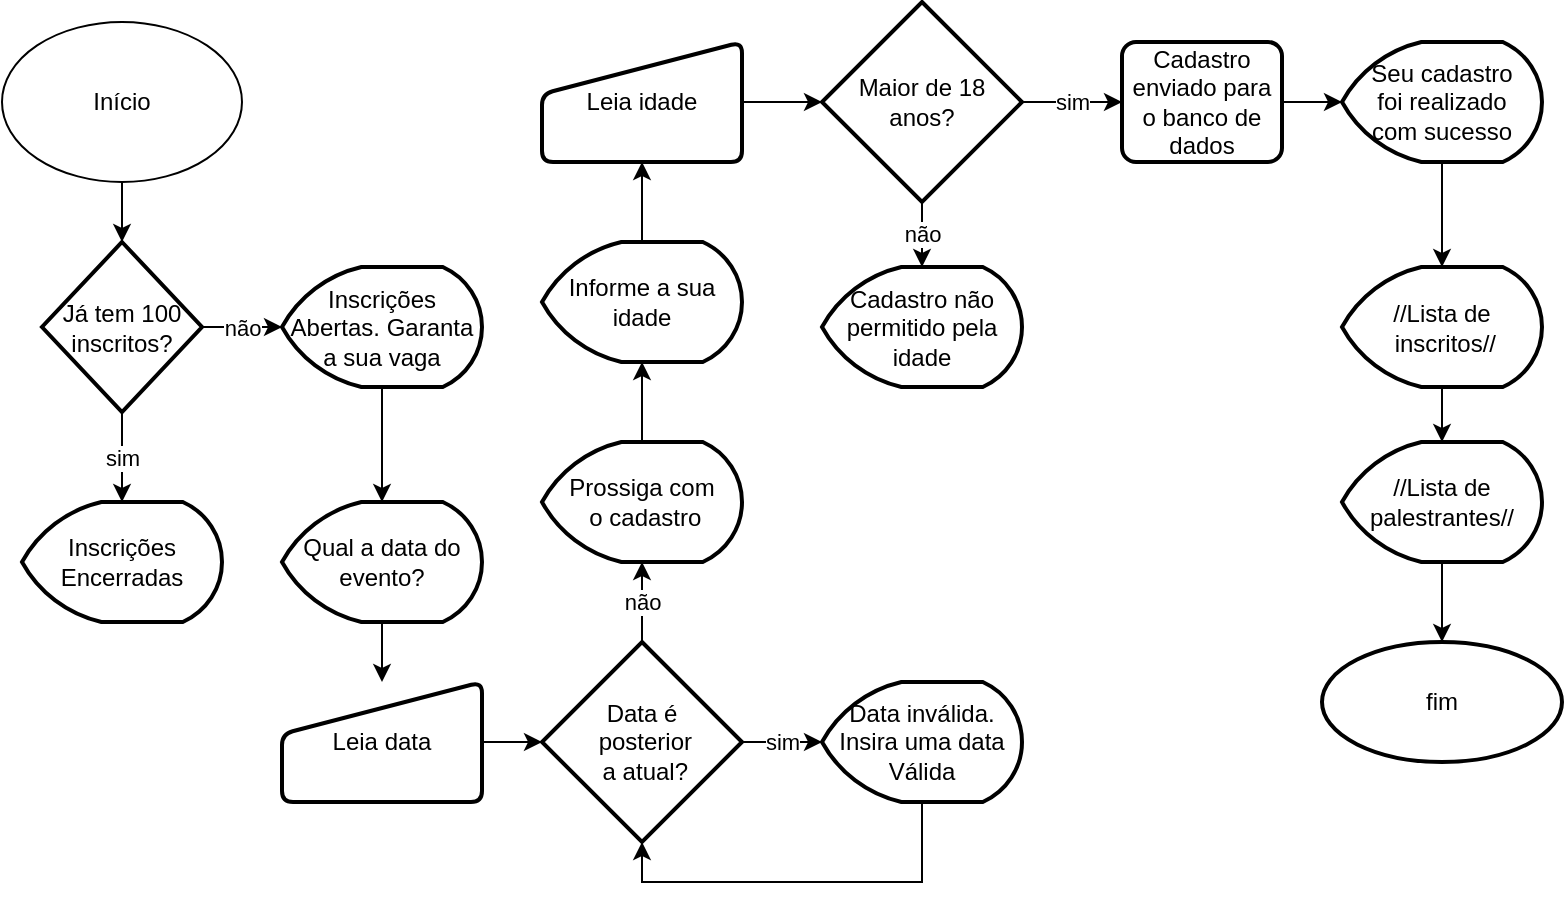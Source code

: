 <mxfile version="15.9.1" type="github"><diagram id="nUZ-QTF938J2A51LBIYn" name="Page-1"><mxGraphModel dx="868" dy="474" grid="1" gridSize="10" guides="1" tooltips="1" connect="1" arrows="1" fold="1" page="1" pageScale="1" pageWidth="827" pageHeight="1169" background="none" math="0" shadow="0"><root><mxCell id="0"/><mxCell id="1" parent="0"/><mxCell id="Nwm-Vx5YWuyG7Ysf3GfF-9" value="" style="edgeStyle=orthogonalEdgeStyle;rounded=0;orthogonalLoop=1;jettySize=auto;html=1;" edge="1" parent="1" source="Nwm-Vx5YWuyG7Ysf3GfF-1"><mxGeometry relative="1" as="geometry"><mxPoint x="70" y="130" as="targetPoint"/></mxGeometry></mxCell><mxCell id="Nwm-Vx5YWuyG7Ysf3GfF-1" value="Início" style="ellipse;whiteSpace=wrap;html=1;" vertex="1" parent="1"><mxGeometry x="10" y="20" width="120" height="80" as="geometry"/></mxCell><mxCell id="Nwm-Vx5YWuyG7Ysf3GfF-28" value="não" style="edgeStyle=orthogonalEdgeStyle;rounded=0;orthogonalLoop=1;jettySize=auto;html=1;" edge="1" parent="1" source="Nwm-Vx5YWuyG7Ysf3GfF-23" target="Nwm-Vx5YWuyG7Ysf3GfF-27"><mxGeometry relative="1" as="geometry"/></mxCell><mxCell id="Nwm-Vx5YWuyG7Ysf3GfF-30" value="sim" style="edgeStyle=orthogonalEdgeStyle;rounded=0;orthogonalLoop=1;jettySize=auto;html=1;" edge="1" parent="1" source="Nwm-Vx5YWuyG7Ysf3GfF-23" target="Nwm-Vx5YWuyG7Ysf3GfF-29"><mxGeometry relative="1" as="geometry"/></mxCell><mxCell id="Nwm-Vx5YWuyG7Ysf3GfF-23" value="Já tem 100 inscritos?" style="strokeWidth=2;html=1;shape=mxgraph.flowchart.decision;whiteSpace=wrap;" vertex="1" parent="1"><mxGeometry x="30" y="130" width="80" height="85" as="geometry"/></mxCell><mxCell id="Nwm-Vx5YWuyG7Ysf3GfF-32" value="" style="edgeStyle=orthogonalEdgeStyle;rounded=0;orthogonalLoop=1;jettySize=auto;html=1;" edge="1" parent="1" source="Nwm-Vx5YWuyG7Ysf3GfF-27" target="Nwm-Vx5YWuyG7Ysf3GfF-31"><mxGeometry relative="1" as="geometry"/></mxCell><mxCell id="Nwm-Vx5YWuyG7Ysf3GfF-27" value="Inscrições Abertas. Garanta a sua vaga" style="strokeWidth=2;html=1;shape=mxgraph.flowchart.display;whiteSpace=wrap;" vertex="1" parent="1"><mxGeometry x="150" y="142.5" width="100" height="60" as="geometry"/></mxCell><mxCell id="Nwm-Vx5YWuyG7Ysf3GfF-29" value="Inscrições Encerradas" style="strokeWidth=2;html=1;shape=mxgraph.flowchart.display;whiteSpace=wrap;" vertex="1" parent="1"><mxGeometry x="20" y="260" width="100" height="60" as="geometry"/></mxCell><mxCell id="Nwm-Vx5YWuyG7Ysf3GfF-34" value="" style="edgeStyle=orthogonalEdgeStyle;rounded=0;orthogonalLoop=1;jettySize=auto;html=1;" edge="1" parent="1" source="Nwm-Vx5YWuyG7Ysf3GfF-31" target="Nwm-Vx5YWuyG7Ysf3GfF-33"><mxGeometry relative="1" as="geometry"/></mxCell><mxCell id="Nwm-Vx5YWuyG7Ysf3GfF-31" value="Qual a data do evento?" style="strokeWidth=2;html=1;shape=mxgraph.flowchart.display;whiteSpace=wrap;" vertex="1" parent="1"><mxGeometry x="150" y="260" width="100" height="60" as="geometry"/></mxCell><mxCell id="Nwm-Vx5YWuyG7Ysf3GfF-36" value="" style="edgeStyle=orthogonalEdgeStyle;rounded=0;orthogonalLoop=1;jettySize=auto;html=1;" edge="1" parent="1" source="Nwm-Vx5YWuyG7Ysf3GfF-33" target="Nwm-Vx5YWuyG7Ysf3GfF-35"><mxGeometry relative="1" as="geometry"/></mxCell><mxCell id="Nwm-Vx5YWuyG7Ysf3GfF-33" value="Leia data" style="html=1;strokeWidth=2;shape=manualInput;whiteSpace=wrap;rounded=1;size=26;arcSize=11;" vertex="1" parent="1"><mxGeometry x="150" y="350" width="100" height="60" as="geometry"/></mxCell><mxCell id="Nwm-Vx5YWuyG7Ysf3GfF-38" value="sim" style="edgeStyle=orthogonalEdgeStyle;rounded=0;orthogonalLoop=1;jettySize=auto;html=1;" edge="1" parent="1" source="Nwm-Vx5YWuyG7Ysf3GfF-35" target="Nwm-Vx5YWuyG7Ysf3GfF-37"><mxGeometry relative="1" as="geometry"/></mxCell><mxCell id="Nwm-Vx5YWuyG7Ysf3GfF-42" value="não" style="edgeStyle=orthogonalEdgeStyle;rounded=0;orthogonalLoop=1;jettySize=auto;html=1;" edge="1" parent="1" source="Nwm-Vx5YWuyG7Ysf3GfF-35" target="Nwm-Vx5YWuyG7Ysf3GfF-41"><mxGeometry relative="1" as="geometry"/></mxCell><mxCell id="Nwm-Vx5YWuyG7Ysf3GfF-35" value="Data é&lt;br&gt;&amp;nbsp;posterior&lt;br&gt;&amp;nbsp;a atual?" style="strokeWidth=2;html=1;shape=mxgraph.flowchart.decision;whiteSpace=wrap;" vertex="1" parent="1"><mxGeometry x="280" y="330" width="100" height="100" as="geometry"/></mxCell><mxCell id="Nwm-Vx5YWuyG7Ysf3GfF-40" value="" style="edgeStyle=orthogonalEdgeStyle;rounded=0;orthogonalLoop=1;jettySize=auto;html=1;entryX=0.5;entryY=1;entryDx=0;entryDy=0;entryPerimeter=0;" edge="1" parent="1" source="Nwm-Vx5YWuyG7Ysf3GfF-37" target="Nwm-Vx5YWuyG7Ysf3GfF-35"><mxGeometry relative="1" as="geometry"><mxPoint x="470" y="460" as="targetPoint"/><Array as="points"><mxPoint x="470" y="450"/><mxPoint x="330" y="450"/></Array></mxGeometry></mxCell><mxCell id="Nwm-Vx5YWuyG7Ysf3GfF-37" value="Data inválida.&lt;br&gt;Insira uma data Válida" style="strokeWidth=2;html=1;shape=mxgraph.flowchart.display;whiteSpace=wrap;" vertex="1" parent="1"><mxGeometry x="420" y="350" width="100" height="60" as="geometry"/></mxCell><mxCell id="Nwm-Vx5YWuyG7Ysf3GfF-44" value="" style="edgeStyle=orthogonalEdgeStyle;rounded=0;orthogonalLoop=1;jettySize=auto;html=1;" edge="1" parent="1" source="Nwm-Vx5YWuyG7Ysf3GfF-41" target="Nwm-Vx5YWuyG7Ysf3GfF-43"><mxGeometry relative="1" as="geometry"/></mxCell><mxCell id="Nwm-Vx5YWuyG7Ysf3GfF-41" value="Prossiga com&lt;br&gt;&amp;nbsp;o cadastro" style="strokeWidth=2;html=1;shape=mxgraph.flowchart.display;whiteSpace=wrap;" vertex="1" parent="1"><mxGeometry x="280" y="230" width="100" height="60" as="geometry"/></mxCell><mxCell id="Nwm-Vx5YWuyG7Ysf3GfF-46" value="" style="edgeStyle=orthogonalEdgeStyle;rounded=0;orthogonalLoop=1;jettySize=auto;html=1;" edge="1" parent="1" source="Nwm-Vx5YWuyG7Ysf3GfF-43" target="Nwm-Vx5YWuyG7Ysf3GfF-45"><mxGeometry relative="1" as="geometry"/></mxCell><mxCell id="Nwm-Vx5YWuyG7Ysf3GfF-43" value="Informe a sua idade" style="strokeWidth=2;html=1;shape=mxgraph.flowchart.display;whiteSpace=wrap;" vertex="1" parent="1"><mxGeometry x="280" y="130" width="100" height="60" as="geometry"/></mxCell><mxCell id="Nwm-Vx5YWuyG7Ysf3GfF-48" value="" style="edgeStyle=orthogonalEdgeStyle;rounded=0;orthogonalLoop=1;jettySize=auto;html=1;" edge="1" parent="1" source="Nwm-Vx5YWuyG7Ysf3GfF-45" target="Nwm-Vx5YWuyG7Ysf3GfF-47"><mxGeometry relative="1" as="geometry"/></mxCell><mxCell id="Nwm-Vx5YWuyG7Ysf3GfF-45" value="Leia idade" style="html=1;strokeWidth=2;shape=manualInput;whiteSpace=wrap;rounded=1;size=26;arcSize=11;" vertex="1" parent="1"><mxGeometry x="280" y="30" width="100" height="60" as="geometry"/></mxCell><mxCell id="Nwm-Vx5YWuyG7Ysf3GfF-50" value="não" style="edgeStyle=orthogonalEdgeStyle;rounded=0;orthogonalLoop=1;jettySize=auto;html=1;" edge="1" parent="1" source="Nwm-Vx5YWuyG7Ysf3GfF-47" target="Nwm-Vx5YWuyG7Ysf3GfF-49"><mxGeometry relative="1" as="geometry"/></mxCell><mxCell id="Nwm-Vx5YWuyG7Ysf3GfF-60" value="sim" style="edgeStyle=orthogonalEdgeStyle;rounded=0;orthogonalLoop=1;jettySize=auto;html=1;" edge="1" parent="1" source="Nwm-Vx5YWuyG7Ysf3GfF-47" target="Nwm-Vx5YWuyG7Ysf3GfF-59"><mxGeometry relative="1" as="geometry"><Array as="points"><mxPoint x="530" y="60"/><mxPoint x="530" y="60"/></Array></mxGeometry></mxCell><mxCell id="Nwm-Vx5YWuyG7Ysf3GfF-47" value="Maior de 18 anos?" style="strokeWidth=2;html=1;shape=mxgraph.flowchart.decision;whiteSpace=wrap;" vertex="1" parent="1"><mxGeometry x="420" y="10" width="100" height="100" as="geometry"/></mxCell><mxCell id="Nwm-Vx5YWuyG7Ysf3GfF-49" value="Cadastro não&lt;br&gt;permitido pela&lt;br&gt;idade" style="strokeWidth=2;html=1;shape=mxgraph.flowchart.display;whiteSpace=wrap;" vertex="1" parent="1"><mxGeometry x="420" y="142.5" width="100" height="60" as="geometry"/></mxCell><mxCell id="Nwm-Vx5YWuyG7Ysf3GfF-54" value="" style="edgeStyle=orthogonalEdgeStyle;rounded=0;orthogonalLoop=1;jettySize=auto;html=1;" edge="1" parent="1" source="Nwm-Vx5YWuyG7Ysf3GfF-51" target="Nwm-Vx5YWuyG7Ysf3GfF-53"><mxGeometry relative="1" as="geometry"/></mxCell><mxCell id="Nwm-Vx5YWuyG7Ysf3GfF-51" value="Seu cadastro&lt;br&gt;foi realizado&lt;br&gt;com sucesso" style="strokeWidth=2;html=1;shape=mxgraph.flowchart.display;whiteSpace=wrap;" vertex="1" parent="1"><mxGeometry x="680" y="30" width="100" height="60" as="geometry"/></mxCell><mxCell id="Nwm-Vx5YWuyG7Ysf3GfF-56" value="" style="edgeStyle=orthogonalEdgeStyle;rounded=0;orthogonalLoop=1;jettySize=auto;html=1;" edge="1" parent="1" source="Nwm-Vx5YWuyG7Ysf3GfF-53" target="Nwm-Vx5YWuyG7Ysf3GfF-55"><mxGeometry relative="1" as="geometry"/></mxCell><mxCell id="Nwm-Vx5YWuyG7Ysf3GfF-53" value="//Lista de&lt;br&gt;&amp;nbsp;inscritos//" style="strokeWidth=2;html=1;shape=mxgraph.flowchart.display;whiteSpace=wrap;" vertex="1" parent="1"><mxGeometry x="680" y="142.5" width="100" height="60" as="geometry"/></mxCell><mxCell id="Nwm-Vx5YWuyG7Ysf3GfF-58" value="" style="edgeStyle=orthogonalEdgeStyle;rounded=0;orthogonalLoop=1;jettySize=auto;html=1;" edge="1" parent="1" source="Nwm-Vx5YWuyG7Ysf3GfF-55" target="Nwm-Vx5YWuyG7Ysf3GfF-57"><mxGeometry relative="1" as="geometry"/></mxCell><mxCell id="Nwm-Vx5YWuyG7Ysf3GfF-55" value="//Lista de palestrantes//" style="strokeWidth=2;html=1;shape=mxgraph.flowchart.display;whiteSpace=wrap;" vertex="1" parent="1"><mxGeometry x="680" y="230" width="100" height="60" as="geometry"/></mxCell><mxCell id="Nwm-Vx5YWuyG7Ysf3GfF-57" value="fim" style="ellipse;whiteSpace=wrap;html=1;strokeWidth=2;" vertex="1" parent="1"><mxGeometry x="670" y="330" width="120" height="60" as="geometry"/></mxCell><mxCell id="Nwm-Vx5YWuyG7Ysf3GfF-61" value="" style="edgeStyle=orthogonalEdgeStyle;rounded=0;orthogonalLoop=1;jettySize=auto;html=1;" edge="1" parent="1" source="Nwm-Vx5YWuyG7Ysf3GfF-59" target="Nwm-Vx5YWuyG7Ysf3GfF-51"><mxGeometry relative="1" as="geometry"/></mxCell><mxCell id="Nwm-Vx5YWuyG7Ysf3GfF-59" value="Cadastro enviado para o banco de dados" style="rounded=1;whiteSpace=wrap;html=1;absoluteArcSize=1;arcSize=14;strokeWidth=2;" vertex="1" parent="1"><mxGeometry x="570" y="30" width="80" height="60" as="geometry"/></mxCell></root></mxGraphModel></diagram></mxfile>